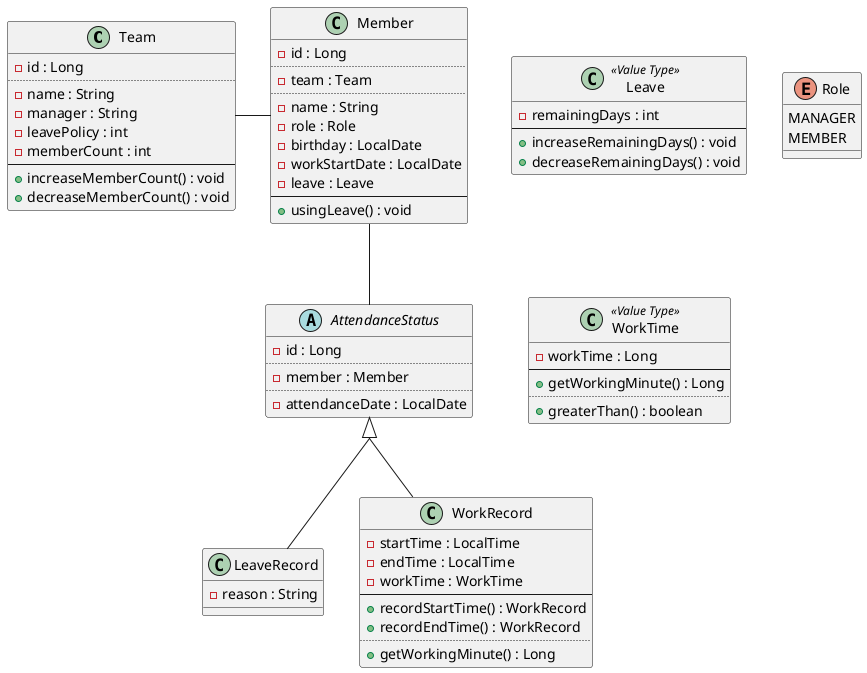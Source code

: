 @startuml

skinparam groupInheritance 2
'https://plantuml.com/class-diagram
class Team {
    - id : Long
    ..
    - name : String
    - manager : String
    - leavePolicy : int
    - memberCount : int
    --
    + increaseMemberCount() : void
    + decreaseMemberCount() : void
}

class Member {
    - id : Long
    ..
    - team : Team
    ..
    - name : String
    - role : Role
    - birthday : LocalDate
    - workStartDate : LocalDate
    - leave : Leave
    --
    + usingLeave() : void
}

class Leave <<Value Type>> {
    - remainingDays : int
    --
    + increaseRemainingDays() : void
    + decreaseRemainingDays() : void
}

abstract class AttendanceStatus {
    - id : Long
    ..
    - member : Member
    ..
    - attendanceDate : LocalDate
}

class LeaveRecord extends AttendanceStatus {
    - reason : String
}

class WorkRecord extends AttendanceStatus {
    - startTime : LocalTime
    - endTime : LocalTime
    - workTime : WorkTime
    --
    + recordStartTime() : WorkRecord
    + recordEndTime() : WorkRecord
    ..
    + getWorkingMinute() : Long
}

enum Role {
    MANAGER
    MEMBER
}

class WorkTime <<Value Type>> {
    - workTime : Long
    --
    + getWorkingMinute() : Long
    ..
    + greaterThan() : boolean
}

Team -right-  Member
Member -- AttendanceStatus

@enduml